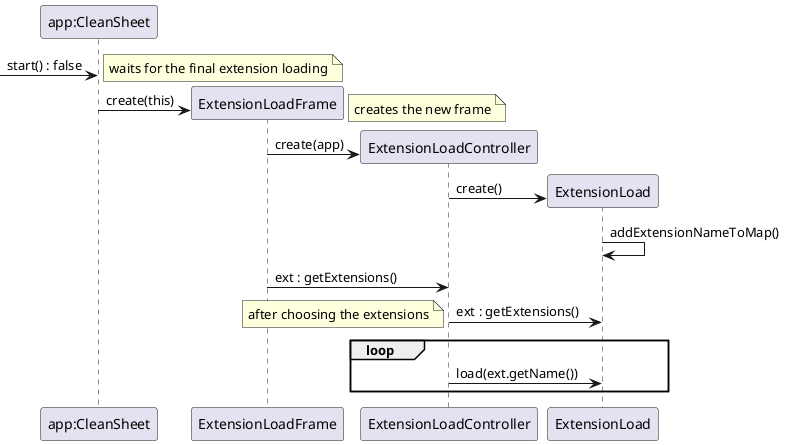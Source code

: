@startuml auto_description_extensions_design2.png
    participant "app:CleanSheet" as CS
    participant ExtensionLoadFrame as elf
    participant ExtensionLoadController as elc
    participant ExtensionLoad as el

-> CS : start() : false
create elf
note right: waits for the final extension loading
    CS -> elf : create(this)
note right: creates the new frame
create elc
    elf -> elc : create(app)
create el
    elc -> el : create()
    el -> el : addExtensionNameToMap()
    elf -> elc : ext : getExtensions()
    elc -> el : ext : getExtensions()
note left : after choosing the extensions
loop
    elc -> el : load(ext.getName())
end loop


@enduml
